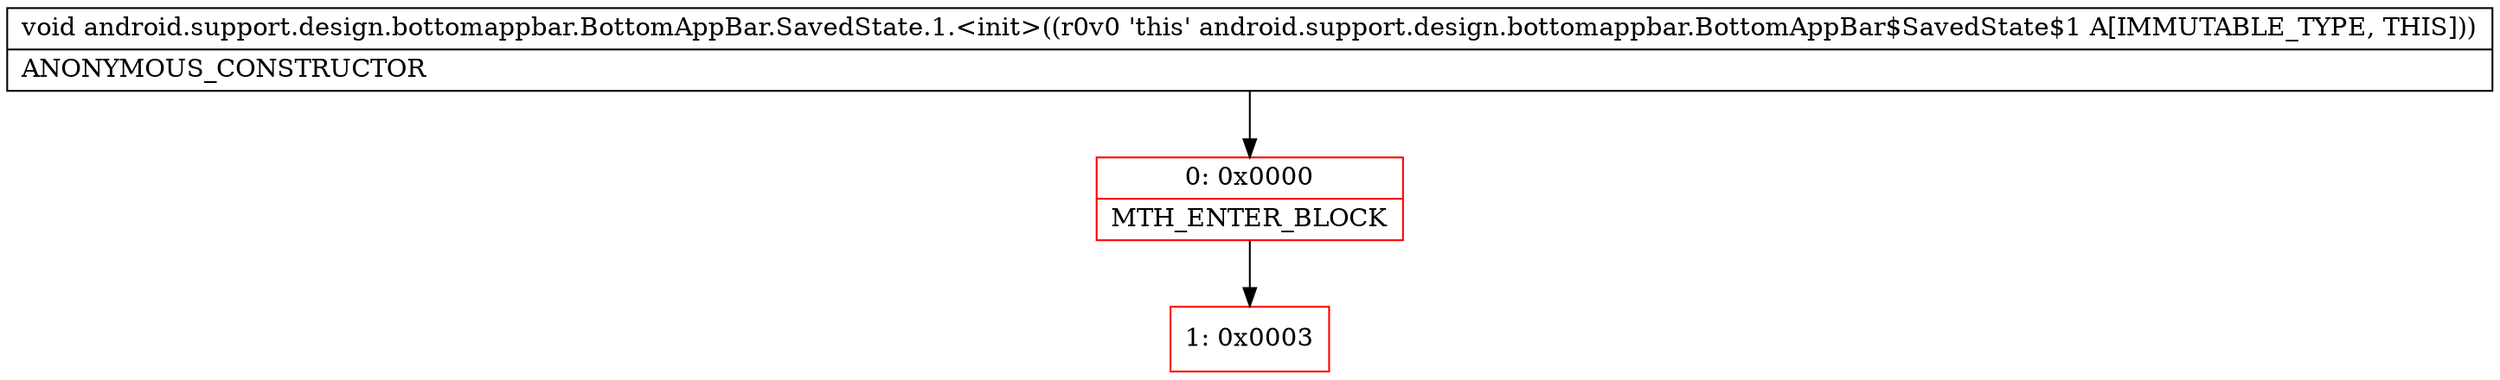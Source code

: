 digraph "CFG forandroid.support.design.bottomappbar.BottomAppBar.SavedState.1.\<init\>()V" {
subgraph cluster_Region_348807357 {
label = "R(0)";
node [shape=record,color=blue];
}
Node_0 [shape=record,color=red,label="{0\:\ 0x0000|MTH_ENTER_BLOCK\l}"];
Node_1 [shape=record,color=red,label="{1\:\ 0x0003}"];
MethodNode[shape=record,label="{void android.support.design.bottomappbar.BottomAppBar.SavedState.1.\<init\>((r0v0 'this' android.support.design.bottomappbar.BottomAppBar$SavedState$1 A[IMMUTABLE_TYPE, THIS]))  | ANONYMOUS_CONSTRUCTOR\l}"];
MethodNode -> Node_0;
Node_0 -> Node_1;
}

